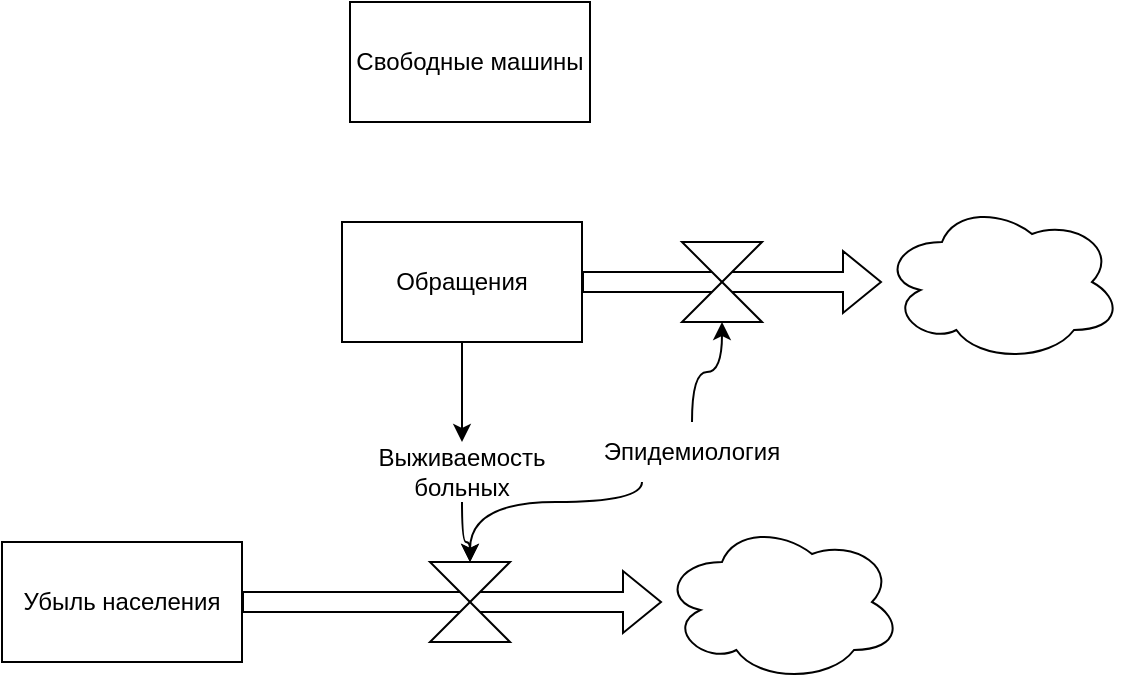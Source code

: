 <mxfile version="24.1.0" type="github">
  <diagram name="Страница — 1" id="hstmkYnEVPGE48MYTHhx">
    <mxGraphModel dx="876" dy="1530" grid="1" gridSize="10" guides="1" tooltips="1" connect="1" arrows="1" fold="1" page="1" pageScale="1" pageWidth="827" pageHeight="1169" math="0" shadow="0">
      <root>
        <mxCell id="0" />
        <mxCell id="1" parent="0" />
        <mxCell id="DYXd3LwhZvXm2m3nOlpZ-6" style="edgeStyle=orthogonalEdgeStyle;rounded=0;orthogonalLoop=1;jettySize=auto;html=1;curved=1;" edge="1" parent="1" source="DYXd3LwhZvXm2m3nOlpZ-1" target="DYXd3LwhZvXm2m3nOlpZ-2">
          <mxGeometry relative="1" as="geometry" />
        </mxCell>
        <mxCell id="DYXd3LwhZvXm2m3nOlpZ-17" style="edgeStyle=orthogonalEdgeStyle;rounded=0;orthogonalLoop=1;jettySize=auto;html=1;shape=flexArrow;" edge="1" parent="1" source="DYXd3LwhZvXm2m3nOlpZ-1" target="DYXd3LwhZvXm2m3nOlpZ-14">
          <mxGeometry relative="1" as="geometry" />
        </mxCell>
        <mxCell id="DYXd3LwhZvXm2m3nOlpZ-1" value="Обращения" style="rounded=0;whiteSpace=wrap;html=1;" vertex="1" parent="1">
          <mxGeometry x="350" y="90" width="120" height="60" as="geometry" />
        </mxCell>
        <mxCell id="DYXd3LwhZvXm2m3nOlpZ-13" style="edgeStyle=orthogonalEdgeStyle;rounded=0;orthogonalLoop=1;jettySize=auto;html=1;entryX=0.5;entryY=0;entryDx=0;entryDy=0;curved=1;" edge="1" parent="1" source="DYXd3LwhZvXm2m3nOlpZ-2" target="DYXd3LwhZvXm2m3nOlpZ-9">
          <mxGeometry relative="1" as="geometry" />
        </mxCell>
        <mxCell id="DYXd3LwhZvXm2m3nOlpZ-2" value="Выживаемость больных" style="text;html=1;align=center;verticalAlign=middle;whiteSpace=wrap;rounded=0;" vertex="1" parent="1">
          <mxGeometry x="380" y="200" width="60" height="30" as="geometry" />
        </mxCell>
        <mxCell id="DYXd3LwhZvXm2m3nOlpZ-8" style="edgeStyle=orthogonalEdgeStyle;rounded=0;orthogonalLoop=1;jettySize=auto;html=1;shape=flexArrow;" edge="1" parent="1" source="DYXd3LwhZvXm2m3nOlpZ-3" target="DYXd3LwhZvXm2m3nOlpZ-7">
          <mxGeometry relative="1" as="geometry" />
        </mxCell>
        <mxCell id="DYXd3LwhZvXm2m3nOlpZ-3" value="Убыль населения" style="rounded=0;whiteSpace=wrap;html=1;" vertex="1" parent="1">
          <mxGeometry x="180" y="250" width="120" height="60" as="geometry" />
        </mxCell>
        <mxCell id="DYXd3LwhZvXm2m3nOlpZ-4" value="Свободные машины" style="rounded=0;whiteSpace=wrap;html=1;" vertex="1" parent="1">
          <mxGeometry x="354" y="-20" width="120" height="60" as="geometry" />
        </mxCell>
        <mxCell id="DYXd3LwhZvXm2m3nOlpZ-7" value="" style="ellipse;shape=cloud;whiteSpace=wrap;html=1;" vertex="1" parent="1">
          <mxGeometry x="510" y="240" width="120" height="80" as="geometry" />
        </mxCell>
        <mxCell id="DYXd3LwhZvXm2m3nOlpZ-9" value="" style="shape=collate;whiteSpace=wrap;html=1;" vertex="1" parent="1">
          <mxGeometry x="394" y="260" width="40" height="40" as="geometry" />
        </mxCell>
        <mxCell id="DYXd3LwhZvXm2m3nOlpZ-14" value="" style="ellipse;shape=cloud;whiteSpace=wrap;html=1;" vertex="1" parent="1">
          <mxGeometry x="620" y="80" width="120" height="80" as="geometry" />
        </mxCell>
        <mxCell id="DYXd3LwhZvXm2m3nOlpZ-18" value="" style="shape=collate;whiteSpace=wrap;html=1;" vertex="1" parent="1">
          <mxGeometry x="520" y="100" width="40" height="40" as="geometry" />
        </mxCell>
        <mxCell id="DYXd3LwhZvXm2m3nOlpZ-20" style="edgeStyle=orthogonalEdgeStyle;rounded=0;orthogonalLoop=1;jettySize=auto;html=1;entryX=0.5;entryY=1;entryDx=0;entryDy=0;curved=1;" edge="1" parent="1" source="DYXd3LwhZvXm2m3nOlpZ-19" target="DYXd3LwhZvXm2m3nOlpZ-18">
          <mxGeometry relative="1" as="geometry" />
        </mxCell>
        <mxCell id="DYXd3LwhZvXm2m3nOlpZ-21" style="edgeStyle=orthogonalEdgeStyle;rounded=0;orthogonalLoop=1;jettySize=auto;html=1;curved=1;" edge="1" parent="1" source="DYXd3LwhZvXm2m3nOlpZ-19" target="DYXd3LwhZvXm2m3nOlpZ-9">
          <mxGeometry relative="1" as="geometry">
            <Array as="points">
              <mxPoint x="500" y="230" />
              <mxPoint x="414" y="230" />
            </Array>
          </mxGeometry>
        </mxCell>
        <mxCell id="DYXd3LwhZvXm2m3nOlpZ-19" value="Эпидемиология" style="text;html=1;align=center;verticalAlign=middle;whiteSpace=wrap;rounded=0;" vertex="1" parent="1">
          <mxGeometry x="480" y="190" width="90" height="30" as="geometry" />
        </mxCell>
      </root>
    </mxGraphModel>
  </diagram>
</mxfile>
